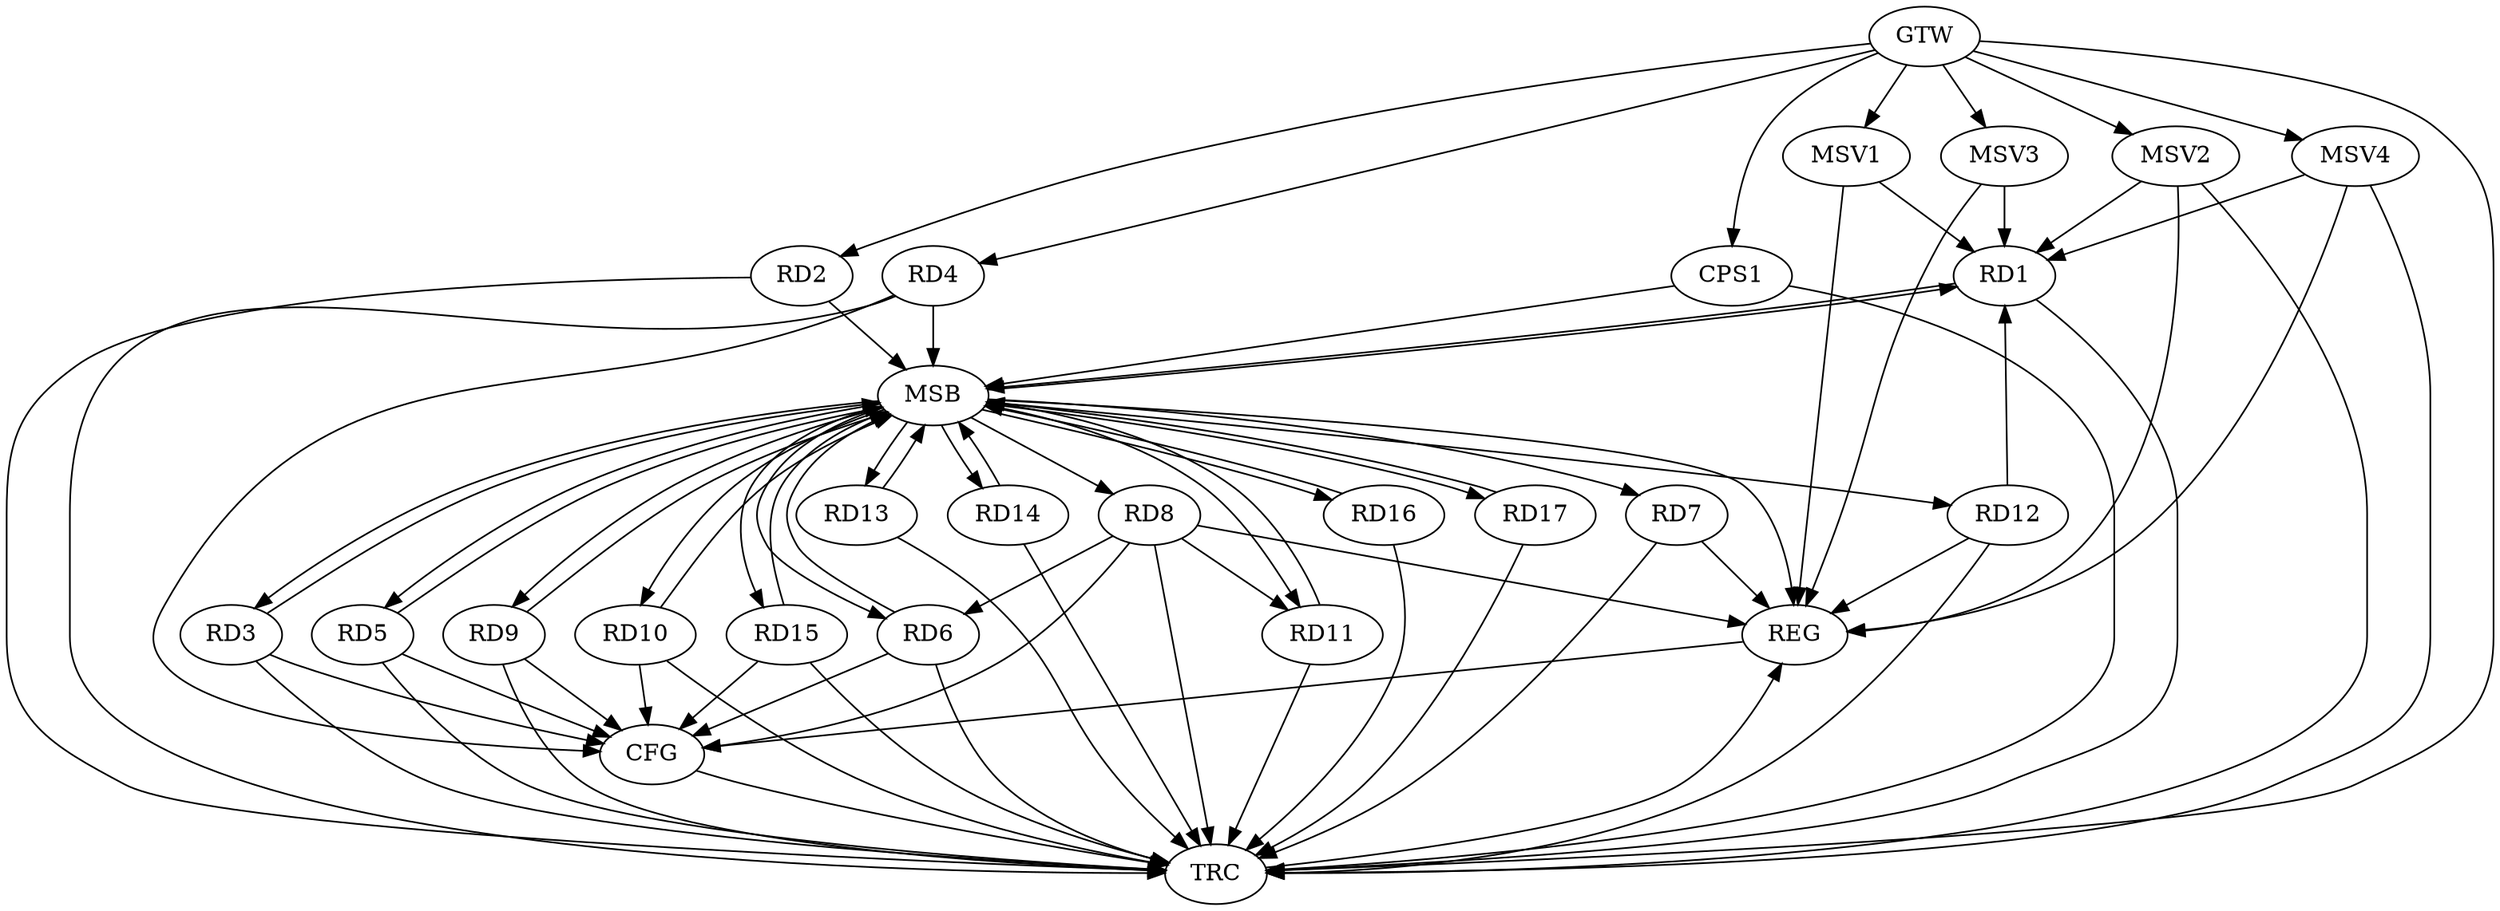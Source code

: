 strict digraph G {
  RD1 [ label="RD1" ];
  RD2 [ label="RD2" ];
  RD3 [ label="RD3" ];
  RD4 [ label="RD4" ];
  RD5 [ label="RD5" ];
  RD6 [ label="RD6" ];
  RD7 [ label="RD7" ];
  RD8 [ label="RD8" ];
  RD9 [ label="RD9" ];
  RD10 [ label="RD10" ];
  RD11 [ label="RD11" ];
  RD12 [ label="RD12" ];
  RD13 [ label="RD13" ];
  RD14 [ label="RD14" ];
  RD15 [ label="RD15" ];
  RD16 [ label="RD16" ];
  RD17 [ label="RD17" ];
  CPS1 [ label="CPS1" ];
  GTW [ label="GTW" ];
  REG [ label="REG" ];
  MSB [ label="MSB" ];
  CFG [ label="CFG" ];
  TRC [ label="TRC" ];
  MSV1 [ label="MSV1" ];
  MSV2 [ label="MSV2" ];
  MSV3 [ label="MSV3" ];
  MSV4 [ label="MSV4" ];
  RD12 -> RD1;
  RD8 -> RD6;
  RD8 -> RD11;
  GTW -> RD2;
  GTW -> RD4;
  GTW -> CPS1;
  RD7 -> REG;
  RD8 -> REG;
  RD12 -> REG;
  RD1 -> MSB;
  MSB -> RD11;
  MSB -> RD17;
  MSB -> REG;
  RD2 -> MSB;
  MSB -> RD16;
  RD3 -> MSB;
  MSB -> RD12;
  MSB -> RD14;
  RD4 -> MSB;
  MSB -> RD7;
  MSB -> RD13;
  MSB -> RD15;
  RD5 -> MSB;
  MSB -> RD3;
  MSB -> RD10;
  RD6 -> MSB;
  RD9 -> MSB;
  RD10 -> MSB;
  RD11 -> MSB;
  RD13 -> MSB;
  RD14 -> MSB;
  MSB -> RD8;
  MSB -> RD9;
  RD15 -> MSB;
  MSB -> RD1;
  MSB -> RD5;
  RD16 -> MSB;
  RD17 -> MSB;
  CPS1 -> MSB;
  MSB -> RD6;
  RD5 -> CFG;
  RD3 -> CFG;
  RD15 -> CFG;
  RD10 -> CFG;
  RD6 -> CFG;
  RD4 -> CFG;
  RD9 -> CFG;
  RD8 -> CFG;
  REG -> CFG;
  RD1 -> TRC;
  RD2 -> TRC;
  RD3 -> TRC;
  RD4 -> TRC;
  RD5 -> TRC;
  RD6 -> TRC;
  RD7 -> TRC;
  RD8 -> TRC;
  RD9 -> TRC;
  RD10 -> TRC;
  RD11 -> TRC;
  RD12 -> TRC;
  RD13 -> TRC;
  RD14 -> TRC;
  RD15 -> TRC;
  RD16 -> TRC;
  RD17 -> TRC;
  CPS1 -> TRC;
  GTW -> TRC;
  CFG -> TRC;
  TRC -> REG;
  MSV1 -> RD1;
  MSV2 -> RD1;
  MSV3 -> RD1;
  GTW -> MSV1;
  MSV1 -> REG;
  GTW -> MSV2;
  MSV2 -> REG;
  MSV2 -> TRC;
  GTW -> MSV3;
  MSV3 -> REG;
  MSV4 -> RD1;
  GTW -> MSV4;
  MSV4 -> REG;
  MSV4 -> TRC;
}
